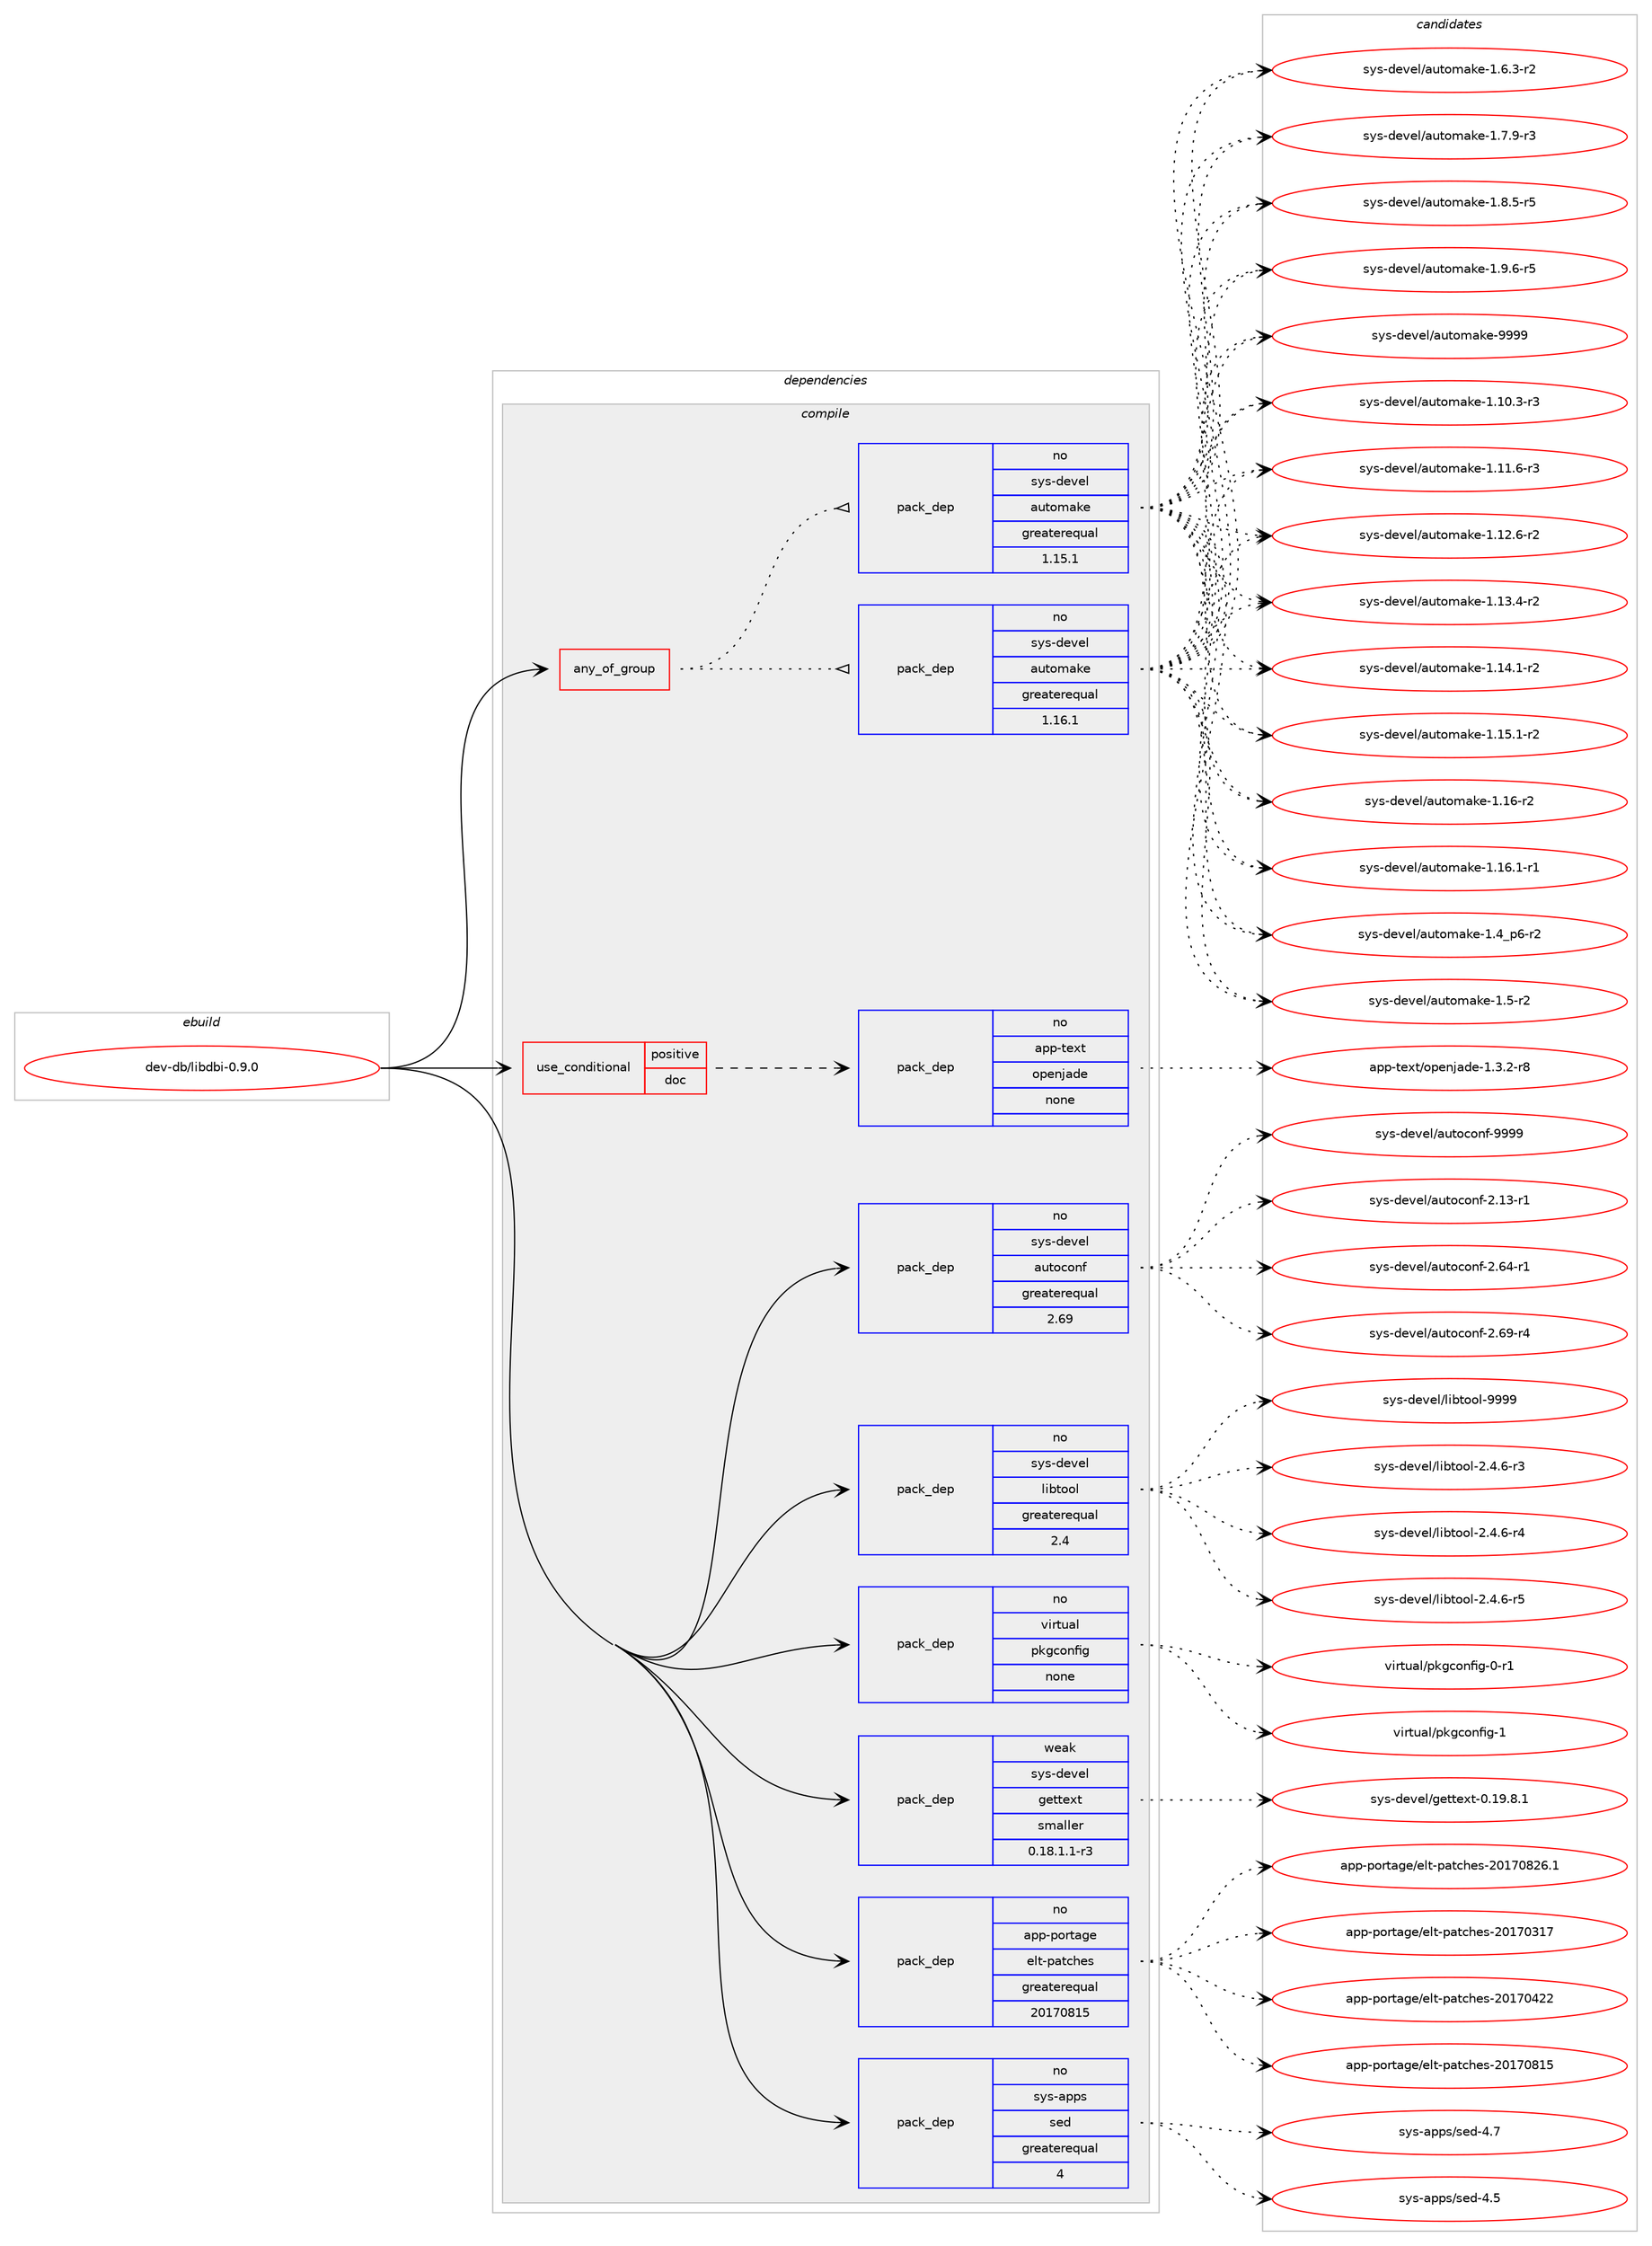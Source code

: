 digraph prolog {

# *************
# Graph options
# *************

newrank=true;
concentrate=true;
compound=true;
graph [rankdir=LR,fontname=Helvetica,fontsize=10,ranksep=1.5];#, ranksep=2.5, nodesep=0.2];
edge  [arrowhead=vee];
node  [fontname=Helvetica,fontsize=10];

# **********
# The ebuild
# **********

subgraph cluster_leftcol {
color=gray;
rank=same;
label=<<i>ebuild</i>>;
id [label="dev-db/libdbi-0.9.0", color=red, width=4, href="../dev-db/libdbi-0.9.0.svg"];
}

# ****************
# The dependencies
# ****************

subgraph cluster_midcol {
color=gray;
label=<<i>dependencies</i>>;
subgraph cluster_compile {
fillcolor="#eeeeee";
style=filled;
label=<<i>compile</i>>;
subgraph any20358 {
dependency1318344 [label=<<TABLE BORDER="0" CELLBORDER="1" CELLSPACING="0" CELLPADDING="4"><TR><TD CELLPADDING="10">any_of_group</TD></TR></TABLE>>, shape=none, color=red];subgraph pack940743 {
dependency1318345 [label=<<TABLE BORDER="0" CELLBORDER="1" CELLSPACING="0" CELLPADDING="4" WIDTH="220"><TR><TD ROWSPAN="6" CELLPADDING="30">pack_dep</TD></TR><TR><TD WIDTH="110">no</TD></TR><TR><TD>sys-devel</TD></TR><TR><TD>automake</TD></TR><TR><TD>greaterequal</TD></TR><TR><TD>1.16.1</TD></TR></TABLE>>, shape=none, color=blue];
}
dependency1318344:e -> dependency1318345:w [weight=20,style="dotted",arrowhead="oinv"];
subgraph pack940744 {
dependency1318346 [label=<<TABLE BORDER="0" CELLBORDER="1" CELLSPACING="0" CELLPADDING="4" WIDTH="220"><TR><TD ROWSPAN="6" CELLPADDING="30">pack_dep</TD></TR><TR><TD WIDTH="110">no</TD></TR><TR><TD>sys-devel</TD></TR><TR><TD>automake</TD></TR><TR><TD>greaterequal</TD></TR><TR><TD>1.15.1</TD></TR></TABLE>>, shape=none, color=blue];
}
dependency1318344:e -> dependency1318346:w [weight=20,style="dotted",arrowhead="oinv"];
}
id:e -> dependency1318344:w [weight=20,style="solid",arrowhead="vee"];
subgraph cond356693 {
dependency1318347 [label=<<TABLE BORDER="0" CELLBORDER="1" CELLSPACING="0" CELLPADDING="4"><TR><TD ROWSPAN="3" CELLPADDING="10">use_conditional</TD></TR><TR><TD>positive</TD></TR><TR><TD>doc</TD></TR></TABLE>>, shape=none, color=red];
subgraph pack940745 {
dependency1318348 [label=<<TABLE BORDER="0" CELLBORDER="1" CELLSPACING="0" CELLPADDING="4" WIDTH="220"><TR><TD ROWSPAN="6" CELLPADDING="30">pack_dep</TD></TR><TR><TD WIDTH="110">no</TD></TR><TR><TD>app-text</TD></TR><TR><TD>openjade</TD></TR><TR><TD>none</TD></TR><TR><TD></TD></TR></TABLE>>, shape=none, color=blue];
}
dependency1318347:e -> dependency1318348:w [weight=20,style="dashed",arrowhead="vee"];
}
id:e -> dependency1318347:w [weight=20,style="solid",arrowhead="vee"];
subgraph pack940746 {
dependency1318349 [label=<<TABLE BORDER="0" CELLBORDER="1" CELLSPACING="0" CELLPADDING="4" WIDTH="220"><TR><TD ROWSPAN="6" CELLPADDING="30">pack_dep</TD></TR><TR><TD WIDTH="110">no</TD></TR><TR><TD>app-portage</TD></TR><TR><TD>elt-patches</TD></TR><TR><TD>greaterequal</TD></TR><TR><TD>20170815</TD></TR></TABLE>>, shape=none, color=blue];
}
id:e -> dependency1318349:w [weight=20,style="solid",arrowhead="vee"];
subgraph pack940747 {
dependency1318350 [label=<<TABLE BORDER="0" CELLBORDER="1" CELLSPACING="0" CELLPADDING="4" WIDTH="220"><TR><TD ROWSPAN="6" CELLPADDING="30">pack_dep</TD></TR><TR><TD WIDTH="110">no</TD></TR><TR><TD>sys-apps</TD></TR><TR><TD>sed</TD></TR><TR><TD>greaterequal</TD></TR><TR><TD>4</TD></TR></TABLE>>, shape=none, color=blue];
}
id:e -> dependency1318350:w [weight=20,style="solid",arrowhead="vee"];
subgraph pack940748 {
dependency1318351 [label=<<TABLE BORDER="0" CELLBORDER="1" CELLSPACING="0" CELLPADDING="4" WIDTH="220"><TR><TD ROWSPAN="6" CELLPADDING="30">pack_dep</TD></TR><TR><TD WIDTH="110">no</TD></TR><TR><TD>sys-devel</TD></TR><TR><TD>autoconf</TD></TR><TR><TD>greaterequal</TD></TR><TR><TD>2.69</TD></TR></TABLE>>, shape=none, color=blue];
}
id:e -> dependency1318351:w [weight=20,style="solid",arrowhead="vee"];
subgraph pack940749 {
dependency1318352 [label=<<TABLE BORDER="0" CELLBORDER="1" CELLSPACING="0" CELLPADDING="4" WIDTH="220"><TR><TD ROWSPAN="6" CELLPADDING="30">pack_dep</TD></TR><TR><TD WIDTH="110">no</TD></TR><TR><TD>sys-devel</TD></TR><TR><TD>libtool</TD></TR><TR><TD>greaterequal</TD></TR><TR><TD>2.4</TD></TR></TABLE>>, shape=none, color=blue];
}
id:e -> dependency1318352:w [weight=20,style="solid",arrowhead="vee"];
subgraph pack940750 {
dependency1318353 [label=<<TABLE BORDER="0" CELLBORDER="1" CELLSPACING="0" CELLPADDING="4" WIDTH="220"><TR><TD ROWSPAN="6" CELLPADDING="30">pack_dep</TD></TR><TR><TD WIDTH="110">no</TD></TR><TR><TD>virtual</TD></TR><TR><TD>pkgconfig</TD></TR><TR><TD>none</TD></TR><TR><TD></TD></TR></TABLE>>, shape=none, color=blue];
}
id:e -> dependency1318353:w [weight=20,style="solid",arrowhead="vee"];
subgraph pack940751 {
dependency1318354 [label=<<TABLE BORDER="0" CELLBORDER="1" CELLSPACING="0" CELLPADDING="4" WIDTH="220"><TR><TD ROWSPAN="6" CELLPADDING="30">pack_dep</TD></TR><TR><TD WIDTH="110">weak</TD></TR><TR><TD>sys-devel</TD></TR><TR><TD>gettext</TD></TR><TR><TD>smaller</TD></TR><TR><TD>0.18.1.1-r3</TD></TR></TABLE>>, shape=none, color=blue];
}
id:e -> dependency1318354:w [weight=20,style="solid",arrowhead="vee"];
}
subgraph cluster_compileandrun {
fillcolor="#eeeeee";
style=filled;
label=<<i>compile and run</i>>;
}
subgraph cluster_run {
fillcolor="#eeeeee";
style=filled;
label=<<i>run</i>>;
}
}

# **************
# The candidates
# **************

subgraph cluster_choices {
rank=same;
color=gray;
label=<<i>candidates</i>>;

subgraph choice940743 {
color=black;
nodesep=1;
choice11512111545100101118101108479711711611110997107101454946494846514511451 [label="sys-devel/automake-1.10.3-r3", color=red, width=4,href="../sys-devel/automake-1.10.3-r3.svg"];
choice11512111545100101118101108479711711611110997107101454946494946544511451 [label="sys-devel/automake-1.11.6-r3", color=red, width=4,href="../sys-devel/automake-1.11.6-r3.svg"];
choice11512111545100101118101108479711711611110997107101454946495046544511450 [label="sys-devel/automake-1.12.6-r2", color=red, width=4,href="../sys-devel/automake-1.12.6-r2.svg"];
choice11512111545100101118101108479711711611110997107101454946495146524511450 [label="sys-devel/automake-1.13.4-r2", color=red, width=4,href="../sys-devel/automake-1.13.4-r2.svg"];
choice11512111545100101118101108479711711611110997107101454946495246494511450 [label="sys-devel/automake-1.14.1-r2", color=red, width=4,href="../sys-devel/automake-1.14.1-r2.svg"];
choice11512111545100101118101108479711711611110997107101454946495346494511450 [label="sys-devel/automake-1.15.1-r2", color=red, width=4,href="../sys-devel/automake-1.15.1-r2.svg"];
choice1151211154510010111810110847971171161111099710710145494649544511450 [label="sys-devel/automake-1.16-r2", color=red, width=4,href="../sys-devel/automake-1.16-r2.svg"];
choice11512111545100101118101108479711711611110997107101454946495446494511449 [label="sys-devel/automake-1.16.1-r1", color=red, width=4,href="../sys-devel/automake-1.16.1-r1.svg"];
choice115121115451001011181011084797117116111109971071014549465295112544511450 [label="sys-devel/automake-1.4_p6-r2", color=red, width=4,href="../sys-devel/automake-1.4_p6-r2.svg"];
choice11512111545100101118101108479711711611110997107101454946534511450 [label="sys-devel/automake-1.5-r2", color=red, width=4,href="../sys-devel/automake-1.5-r2.svg"];
choice115121115451001011181011084797117116111109971071014549465446514511450 [label="sys-devel/automake-1.6.3-r2", color=red, width=4,href="../sys-devel/automake-1.6.3-r2.svg"];
choice115121115451001011181011084797117116111109971071014549465546574511451 [label="sys-devel/automake-1.7.9-r3", color=red, width=4,href="../sys-devel/automake-1.7.9-r3.svg"];
choice115121115451001011181011084797117116111109971071014549465646534511453 [label="sys-devel/automake-1.8.5-r5", color=red, width=4,href="../sys-devel/automake-1.8.5-r5.svg"];
choice115121115451001011181011084797117116111109971071014549465746544511453 [label="sys-devel/automake-1.9.6-r5", color=red, width=4,href="../sys-devel/automake-1.9.6-r5.svg"];
choice115121115451001011181011084797117116111109971071014557575757 [label="sys-devel/automake-9999", color=red, width=4,href="../sys-devel/automake-9999.svg"];
dependency1318345:e -> choice11512111545100101118101108479711711611110997107101454946494846514511451:w [style=dotted,weight="100"];
dependency1318345:e -> choice11512111545100101118101108479711711611110997107101454946494946544511451:w [style=dotted,weight="100"];
dependency1318345:e -> choice11512111545100101118101108479711711611110997107101454946495046544511450:w [style=dotted,weight="100"];
dependency1318345:e -> choice11512111545100101118101108479711711611110997107101454946495146524511450:w [style=dotted,weight="100"];
dependency1318345:e -> choice11512111545100101118101108479711711611110997107101454946495246494511450:w [style=dotted,weight="100"];
dependency1318345:e -> choice11512111545100101118101108479711711611110997107101454946495346494511450:w [style=dotted,weight="100"];
dependency1318345:e -> choice1151211154510010111810110847971171161111099710710145494649544511450:w [style=dotted,weight="100"];
dependency1318345:e -> choice11512111545100101118101108479711711611110997107101454946495446494511449:w [style=dotted,weight="100"];
dependency1318345:e -> choice115121115451001011181011084797117116111109971071014549465295112544511450:w [style=dotted,weight="100"];
dependency1318345:e -> choice11512111545100101118101108479711711611110997107101454946534511450:w [style=dotted,weight="100"];
dependency1318345:e -> choice115121115451001011181011084797117116111109971071014549465446514511450:w [style=dotted,weight="100"];
dependency1318345:e -> choice115121115451001011181011084797117116111109971071014549465546574511451:w [style=dotted,weight="100"];
dependency1318345:e -> choice115121115451001011181011084797117116111109971071014549465646534511453:w [style=dotted,weight="100"];
dependency1318345:e -> choice115121115451001011181011084797117116111109971071014549465746544511453:w [style=dotted,weight="100"];
dependency1318345:e -> choice115121115451001011181011084797117116111109971071014557575757:w [style=dotted,weight="100"];
}
subgraph choice940744 {
color=black;
nodesep=1;
choice11512111545100101118101108479711711611110997107101454946494846514511451 [label="sys-devel/automake-1.10.3-r3", color=red, width=4,href="../sys-devel/automake-1.10.3-r3.svg"];
choice11512111545100101118101108479711711611110997107101454946494946544511451 [label="sys-devel/automake-1.11.6-r3", color=red, width=4,href="../sys-devel/automake-1.11.6-r3.svg"];
choice11512111545100101118101108479711711611110997107101454946495046544511450 [label="sys-devel/automake-1.12.6-r2", color=red, width=4,href="../sys-devel/automake-1.12.6-r2.svg"];
choice11512111545100101118101108479711711611110997107101454946495146524511450 [label="sys-devel/automake-1.13.4-r2", color=red, width=4,href="../sys-devel/automake-1.13.4-r2.svg"];
choice11512111545100101118101108479711711611110997107101454946495246494511450 [label="sys-devel/automake-1.14.1-r2", color=red, width=4,href="../sys-devel/automake-1.14.1-r2.svg"];
choice11512111545100101118101108479711711611110997107101454946495346494511450 [label="sys-devel/automake-1.15.1-r2", color=red, width=4,href="../sys-devel/automake-1.15.1-r2.svg"];
choice1151211154510010111810110847971171161111099710710145494649544511450 [label="sys-devel/automake-1.16-r2", color=red, width=4,href="../sys-devel/automake-1.16-r2.svg"];
choice11512111545100101118101108479711711611110997107101454946495446494511449 [label="sys-devel/automake-1.16.1-r1", color=red, width=4,href="../sys-devel/automake-1.16.1-r1.svg"];
choice115121115451001011181011084797117116111109971071014549465295112544511450 [label="sys-devel/automake-1.4_p6-r2", color=red, width=4,href="../sys-devel/automake-1.4_p6-r2.svg"];
choice11512111545100101118101108479711711611110997107101454946534511450 [label="sys-devel/automake-1.5-r2", color=red, width=4,href="../sys-devel/automake-1.5-r2.svg"];
choice115121115451001011181011084797117116111109971071014549465446514511450 [label="sys-devel/automake-1.6.3-r2", color=red, width=4,href="../sys-devel/automake-1.6.3-r2.svg"];
choice115121115451001011181011084797117116111109971071014549465546574511451 [label="sys-devel/automake-1.7.9-r3", color=red, width=4,href="../sys-devel/automake-1.7.9-r3.svg"];
choice115121115451001011181011084797117116111109971071014549465646534511453 [label="sys-devel/automake-1.8.5-r5", color=red, width=4,href="../sys-devel/automake-1.8.5-r5.svg"];
choice115121115451001011181011084797117116111109971071014549465746544511453 [label="sys-devel/automake-1.9.6-r5", color=red, width=4,href="../sys-devel/automake-1.9.6-r5.svg"];
choice115121115451001011181011084797117116111109971071014557575757 [label="sys-devel/automake-9999", color=red, width=4,href="../sys-devel/automake-9999.svg"];
dependency1318346:e -> choice11512111545100101118101108479711711611110997107101454946494846514511451:w [style=dotted,weight="100"];
dependency1318346:e -> choice11512111545100101118101108479711711611110997107101454946494946544511451:w [style=dotted,weight="100"];
dependency1318346:e -> choice11512111545100101118101108479711711611110997107101454946495046544511450:w [style=dotted,weight="100"];
dependency1318346:e -> choice11512111545100101118101108479711711611110997107101454946495146524511450:w [style=dotted,weight="100"];
dependency1318346:e -> choice11512111545100101118101108479711711611110997107101454946495246494511450:w [style=dotted,weight="100"];
dependency1318346:e -> choice11512111545100101118101108479711711611110997107101454946495346494511450:w [style=dotted,weight="100"];
dependency1318346:e -> choice1151211154510010111810110847971171161111099710710145494649544511450:w [style=dotted,weight="100"];
dependency1318346:e -> choice11512111545100101118101108479711711611110997107101454946495446494511449:w [style=dotted,weight="100"];
dependency1318346:e -> choice115121115451001011181011084797117116111109971071014549465295112544511450:w [style=dotted,weight="100"];
dependency1318346:e -> choice11512111545100101118101108479711711611110997107101454946534511450:w [style=dotted,weight="100"];
dependency1318346:e -> choice115121115451001011181011084797117116111109971071014549465446514511450:w [style=dotted,weight="100"];
dependency1318346:e -> choice115121115451001011181011084797117116111109971071014549465546574511451:w [style=dotted,weight="100"];
dependency1318346:e -> choice115121115451001011181011084797117116111109971071014549465646534511453:w [style=dotted,weight="100"];
dependency1318346:e -> choice115121115451001011181011084797117116111109971071014549465746544511453:w [style=dotted,weight="100"];
dependency1318346:e -> choice115121115451001011181011084797117116111109971071014557575757:w [style=dotted,weight="100"];
}
subgraph choice940745 {
color=black;
nodesep=1;
choice971121124511610112011647111112101110106971001014549465146504511456 [label="app-text/openjade-1.3.2-r8", color=red, width=4,href="../app-text/openjade-1.3.2-r8.svg"];
dependency1318348:e -> choice971121124511610112011647111112101110106971001014549465146504511456:w [style=dotted,weight="100"];
}
subgraph choice940746 {
color=black;
nodesep=1;
choice97112112451121111141169710310147101108116451129711699104101115455048495548514955 [label="app-portage/elt-patches-20170317", color=red, width=4,href="../app-portage/elt-patches-20170317.svg"];
choice97112112451121111141169710310147101108116451129711699104101115455048495548525050 [label="app-portage/elt-patches-20170422", color=red, width=4,href="../app-portage/elt-patches-20170422.svg"];
choice97112112451121111141169710310147101108116451129711699104101115455048495548564953 [label="app-portage/elt-patches-20170815", color=red, width=4,href="../app-portage/elt-patches-20170815.svg"];
choice971121124511211111411697103101471011081164511297116991041011154550484955485650544649 [label="app-portage/elt-patches-20170826.1", color=red, width=4,href="../app-portage/elt-patches-20170826.1.svg"];
dependency1318349:e -> choice97112112451121111141169710310147101108116451129711699104101115455048495548514955:w [style=dotted,weight="100"];
dependency1318349:e -> choice97112112451121111141169710310147101108116451129711699104101115455048495548525050:w [style=dotted,weight="100"];
dependency1318349:e -> choice97112112451121111141169710310147101108116451129711699104101115455048495548564953:w [style=dotted,weight="100"];
dependency1318349:e -> choice971121124511211111411697103101471011081164511297116991041011154550484955485650544649:w [style=dotted,weight="100"];
}
subgraph choice940747 {
color=black;
nodesep=1;
choice11512111545971121121154711510110045524653 [label="sys-apps/sed-4.5", color=red, width=4,href="../sys-apps/sed-4.5.svg"];
choice11512111545971121121154711510110045524655 [label="sys-apps/sed-4.7", color=red, width=4,href="../sys-apps/sed-4.7.svg"];
dependency1318350:e -> choice11512111545971121121154711510110045524653:w [style=dotted,weight="100"];
dependency1318350:e -> choice11512111545971121121154711510110045524655:w [style=dotted,weight="100"];
}
subgraph choice940748 {
color=black;
nodesep=1;
choice1151211154510010111810110847971171161119911111010245504649514511449 [label="sys-devel/autoconf-2.13-r1", color=red, width=4,href="../sys-devel/autoconf-2.13-r1.svg"];
choice1151211154510010111810110847971171161119911111010245504654524511449 [label="sys-devel/autoconf-2.64-r1", color=red, width=4,href="../sys-devel/autoconf-2.64-r1.svg"];
choice1151211154510010111810110847971171161119911111010245504654574511452 [label="sys-devel/autoconf-2.69-r4", color=red, width=4,href="../sys-devel/autoconf-2.69-r4.svg"];
choice115121115451001011181011084797117116111991111101024557575757 [label="sys-devel/autoconf-9999", color=red, width=4,href="../sys-devel/autoconf-9999.svg"];
dependency1318351:e -> choice1151211154510010111810110847971171161119911111010245504649514511449:w [style=dotted,weight="100"];
dependency1318351:e -> choice1151211154510010111810110847971171161119911111010245504654524511449:w [style=dotted,weight="100"];
dependency1318351:e -> choice1151211154510010111810110847971171161119911111010245504654574511452:w [style=dotted,weight="100"];
dependency1318351:e -> choice115121115451001011181011084797117116111991111101024557575757:w [style=dotted,weight="100"];
}
subgraph choice940749 {
color=black;
nodesep=1;
choice1151211154510010111810110847108105981161111111084550465246544511451 [label="sys-devel/libtool-2.4.6-r3", color=red, width=4,href="../sys-devel/libtool-2.4.6-r3.svg"];
choice1151211154510010111810110847108105981161111111084550465246544511452 [label="sys-devel/libtool-2.4.6-r4", color=red, width=4,href="../sys-devel/libtool-2.4.6-r4.svg"];
choice1151211154510010111810110847108105981161111111084550465246544511453 [label="sys-devel/libtool-2.4.6-r5", color=red, width=4,href="../sys-devel/libtool-2.4.6-r5.svg"];
choice1151211154510010111810110847108105981161111111084557575757 [label="sys-devel/libtool-9999", color=red, width=4,href="../sys-devel/libtool-9999.svg"];
dependency1318352:e -> choice1151211154510010111810110847108105981161111111084550465246544511451:w [style=dotted,weight="100"];
dependency1318352:e -> choice1151211154510010111810110847108105981161111111084550465246544511452:w [style=dotted,weight="100"];
dependency1318352:e -> choice1151211154510010111810110847108105981161111111084550465246544511453:w [style=dotted,weight="100"];
dependency1318352:e -> choice1151211154510010111810110847108105981161111111084557575757:w [style=dotted,weight="100"];
}
subgraph choice940750 {
color=black;
nodesep=1;
choice11810511411611797108471121071039911111010210510345484511449 [label="virtual/pkgconfig-0-r1", color=red, width=4,href="../virtual/pkgconfig-0-r1.svg"];
choice1181051141161179710847112107103991111101021051034549 [label="virtual/pkgconfig-1", color=red, width=4,href="../virtual/pkgconfig-1.svg"];
dependency1318353:e -> choice11810511411611797108471121071039911111010210510345484511449:w [style=dotted,weight="100"];
dependency1318353:e -> choice1181051141161179710847112107103991111101021051034549:w [style=dotted,weight="100"];
}
subgraph choice940751 {
color=black;
nodesep=1;
choice1151211154510010111810110847103101116116101120116454846495746564649 [label="sys-devel/gettext-0.19.8.1", color=red, width=4,href="../sys-devel/gettext-0.19.8.1.svg"];
dependency1318354:e -> choice1151211154510010111810110847103101116116101120116454846495746564649:w [style=dotted,weight="100"];
}
}

}
